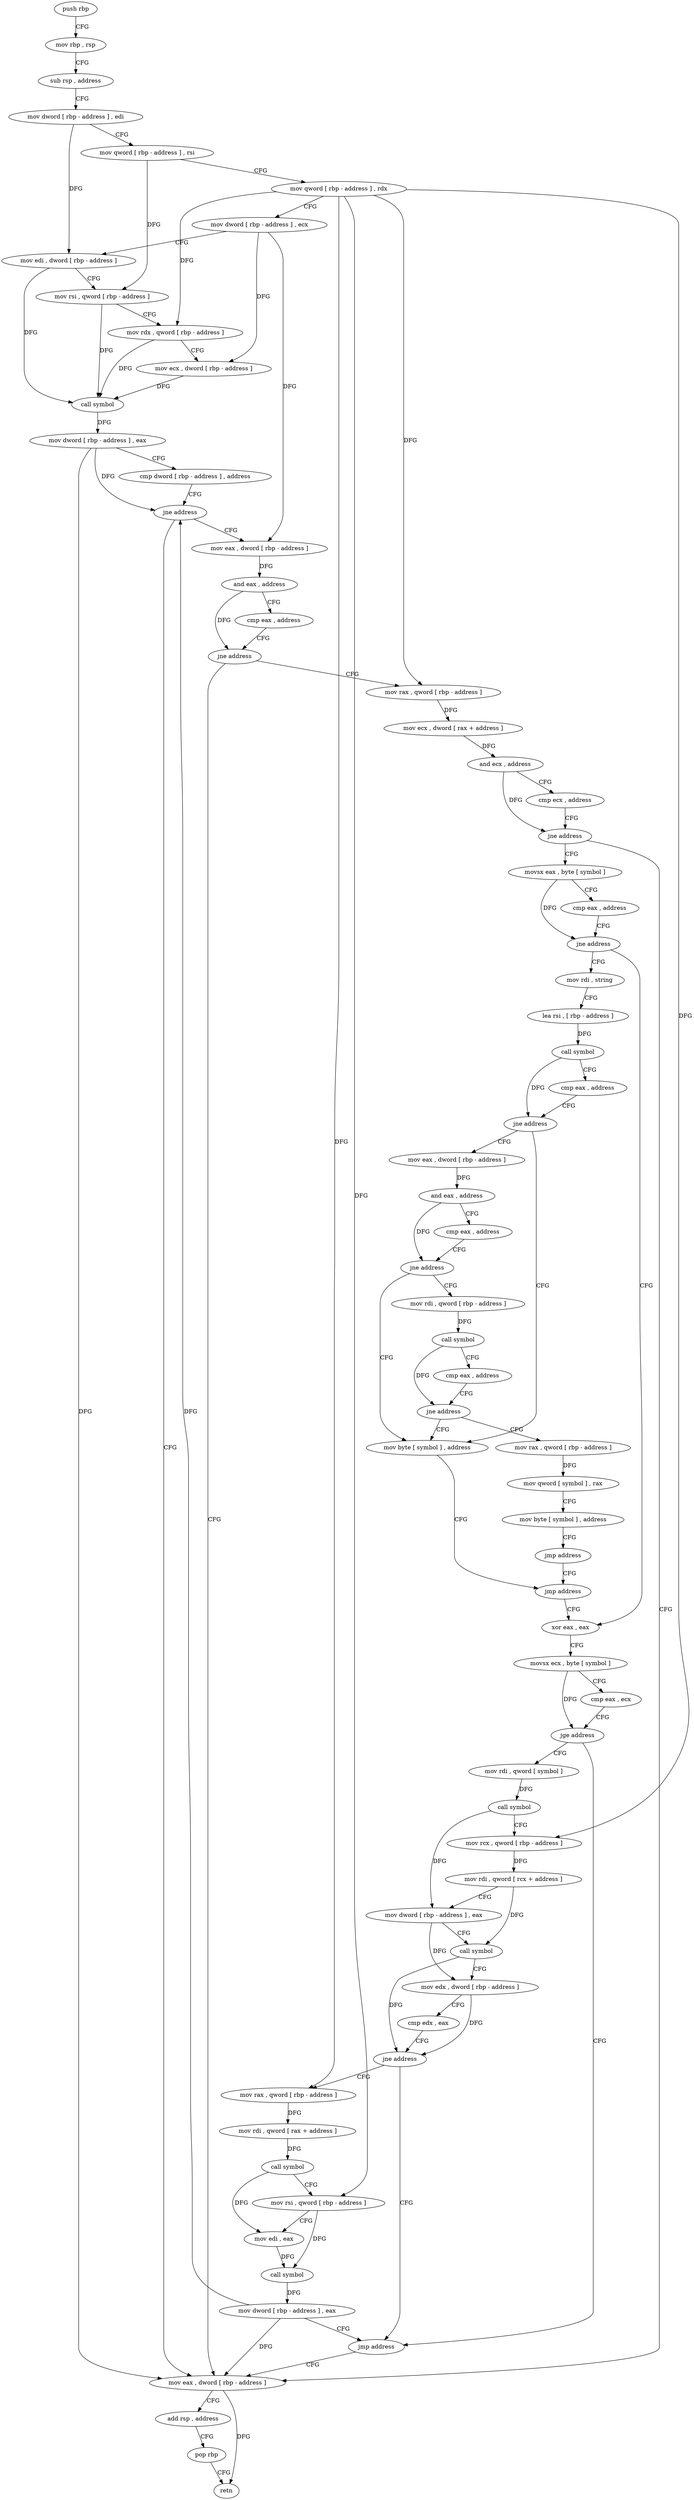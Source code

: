 digraph "func" {
"4228560" [label = "push rbp" ]
"4228561" [label = "mov rbp , rsp" ]
"4228564" [label = "sub rsp , address" ]
"4228571" [label = "mov dword [ rbp - address ] , edi" ]
"4228574" [label = "mov qword [ rbp - address ] , rsi" ]
"4228578" [label = "mov qword [ rbp - address ] , rdx" ]
"4228582" [label = "mov dword [ rbp - address ] , ecx" ]
"4228585" [label = "mov edi , dword [ rbp - address ]" ]
"4228588" [label = "mov rsi , qword [ rbp - address ]" ]
"4228592" [label = "mov rdx , qword [ rbp - address ]" ]
"4228596" [label = "mov ecx , dword [ rbp - address ]" ]
"4228599" [label = "call symbol" ]
"4228604" [label = "mov dword [ rbp - address ] , eax" ]
"4228607" [label = "cmp dword [ rbp - address ] , address" ]
"4228611" [label = "jne address" ]
"4228887" [label = "mov eax , dword [ rbp - address ]" ]
"4228617" [label = "mov eax , dword [ rbp - address ]" ]
"4228890" [label = "add rsp , address" ]
"4228897" [label = "pop rbp" ]
"4228898" [label = "retn" ]
"4228620" [label = "and eax , address" ]
"4228625" [label = "cmp eax , address" ]
"4228628" [label = "jne address" ]
"4228634" [label = "mov rax , qword [ rbp - address ]" ]
"4228638" [label = "mov ecx , dword [ rax + address ]" ]
"4228641" [label = "and ecx , address" ]
"4228647" [label = "cmp ecx , address" ]
"4228653" [label = "jne address" ]
"4228659" [label = "movsx eax , byte [ symbol ]" ]
"4228667" [label = "cmp eax , address" ]
"4228670" [label = "jne address" ]
"4228791" [label = "xor eax , eax" ]
"4228676" [label = "mov rdi , string" ]
"4228793" [label = "movsx ecx , byte [ symbol ]" ]
"4228801" [label = "cmp eax , ecx" ]
"4228803" [label = "jge address" ]
"4228882" [label = "jmp address" ]
"4228809" [label = "mov rdi , qword [ symbol ]" ]
"4228686" [label = "lea rsi , [ rbp - address ]" ]
"4228693" [label = "call symbol" ]
"4228698" [label = "cmp eax , address" ]
"4228701" [label = "jne address" ]
"4228778" [label = "mov byte [ symbol ] , address" ]
"4228707" [label = "mov eax , dword [ rbp - address ]" ]
"4228817" [label = "call symbol" ]
"4228822" [label = "mov rcx , qword [ rbp - address ]" ]
"4228826" [label = "mov rdi , qword [ rcx + address ]" ]
"4228830" [label = "mov dword [ rbp - address ] , eax" ]
"4228836" [label = "call symbol" ]
"4228841" [label = "mov edx , dword [ rbp - address ]" ]
"4228847" [label = "cmp edx , eax" ]
"4228849" [label = "jne address" ]
"4228855" [label = "mov rax , qword [ rbp - address ]" ]
"4228786" [label = "jmp address" ]
"4228713" [label = "and eax , address" ]
"4228718" [label = "cmp eax , address" ]
"4228723" [label = "jne address" ]
"4228729" [label = "mov rdi , qword [ rbp - address ]" ]
"4228859" [label = "mov rdi , qword [ rax + address ]" ]
"4228863" [label = "call symbol" ]
"4228868" [label = "mov rsi , qword [ rbp - address ]" ]
"4228872" [label = "mov edi , eax" ]
"4228874" [label = "call symbol" ]
"4228879" [label = "mov dword [ rbp - address ] , eax" ]
"4228736" [label = "call symbol" ]
"4228741" [label = "cmp eax , address" ]
"4228744" [label = "jne address" ]
"4228750" [label = "mov rax , qword [ rbp - address ]" ]
"4228757" [label = "mov qword [ symbol ] , rax" ]
"4228765" [label = "mov byte [ symbol ] , address" ]
"4228773" [label = "jmp address" ]
"4228560" -> "4228561" [ label = "CFG" ]
"4228561" -> "4228564" [ label = "CFG" ]
"4228564" -> "4228571" [ label = "CFG" ]
"4228571" -> "4228574" [ label = "CFG" ]
"4228571" -> "4228585" [ label = "DFG" ]
"4228574" -> "4228578" [ label = "CFG" ]
"4228574" -> "4228588" [ label = "DFG" ]
"4228578" -> "4228582" [ label = "CFG" ]
"4228578" -> "4228592" [ label = "DFG" ]
"4228578" -> "4228634" [ label = "DFG" ]
"4228578" -> "4228822" [ label = "DFG" ]
"4228578" -> "4228855" [ label = "DFG" ]
"4228578" -> "4228868" [ label = "DFG" ]
"4228582" -> "4228585" [ label = "CFG" ]
"4228582" -> "4228596" [ label = "DFG" ]
"4228582" -> "4228617" [ label = "DFG" ]
"4228585" -> "4228588" [ label = "CFG" ]
"4228585" -> "4228599" [ label = "DFG" ]
"4228588" -> "4228592" [ label = "CFG" ]
"4228588" -> "4228599" [ label = "DFG" ]
"4228592" -> "4228596" [ label = "CFG" ]
"4228592" -> "4228599" [ label = "DFG" ]
"4228596" -> "4228599" [ label = "DFG" ]
"4228599" -> "4228604" [ label = "DFG" ]
"4228604" -> "4228607" [ label = "CFG" ]
"4228604" -> "4228611" [ label = "DFG" ]
"4228604" -> "4228887" [ label = "DFG" ]
"4228607" -> "4228611" [ label = "CFG" ]
"4228611" -> "4228887" [ label = "CFG" ]
"4228611" -> "4228617" [ label = "CFG" ]
"4228887" -> "4228890" [ label = "CFG" ]
"4228887" -> "4228898" [ label = "DFG" ]
"4228617" -> "4228620" [ label = "DFG" ]
"4228890" -> "4228897" [ label = "CFG" ]
"4228897" -> "4228898" [ label = "CFG" ]
"4228620" -> "4228625" [ label = "CFG" ]
"4228620" -> "4228628" [ label = "DFG" ]
"4228625" -> "4228628" [ label = "CFG" ]
"4228628" -> "4228887" [ label = "CFG" ]
"4228628" -> "4228634" [ label = "CFG" ]
"4228634" -> "4228638" [ label = "DFG" ]
"4228638" -> "4228641" [ label = "DFG" ]
"4228641" -> "4228647" [ label = "CFG" ]
"4228641" -> "4228653" [ label = "DFG" ]
"4228647" -> "4228653" [ label = "CFG" ]
"4228653" -> "4228887" [ label = "CFG" ]
"4228653" -> "4228659" [ label = "CFG" ]
"4228659" -> "4228667" [ label = "CFG" ]
"4228659" -> "4228670" [ label = "DFG" ]
"4228667" -> "4228670" [ label = "CFG" ]
"4228670" -> "4228791" [ label = "CFG" ]
"4228670" -> "4228676" [ label = "CFG" ]
"4228791" -> "4228793" [ label = "CFG" ]
"4228676" -> "4228686" [ label = "CFG" ]
"4228793" -> "4228801" [ label = "CFG" ]
"4228793" -> "4228803" [ label = "DFG" ]
"4228801" -> "4228803" [ label = "CFG" ]
"4228803" -> "4228882" [ label = "CFG" ]
"4228803" -> "4228809" [ label = "CFG" ]
"4228882" -> "4228887" [ label = "CFG" ]
"4228809" -> "4228817" [ label = "DFG" ]
"4228686" -> "4228693" [ label = "DFG" ]
"4228693" -> "4228698" [ label = "CFG" ]
"4228693" -> "4228701" [ label = "DFG" ]
"4228698" -> "4228701" [ label = "CFG" ]
"4228701" -> "4228778" [ label = "CFG" ]
"4228701" -> "4228707" [ label = "CFG" ]
"4228778" -> "4228786" [ label = "CFG" ]
"4228707" -> "4228713" [ label = "DFG" ]
"4228817" -> "4228822" [ label = "CFG" ]
"4228817" -> "4228830" [ label = "DFG" ]
"4228822" -> "4228826" [ label = "DFG" ]
"4228826" -> "4228830" [ label = "CFG" ]
"4228826" -> "4228836" [ label = "DFG" ]
"4228830" -> "4228836" [ label = "CFG" ]
"4228830" -> "4228841" [ label = "DFG" ]
"4228836" -> "4228841" [ label = "CFG" ]
"4228836" -> "4228849" [ label = "DFG" ]
"4228841" -> "4228847" [ label = "CFG" ]
"4228841" -> "4228849" [ label = "DFG" ]
"4228847" -> "4228849" [ label = "CFG" ]
"4228849" -> "4228882" [ label = "CFG" ]
"4228849" -> "4228855" [ label = "CFG" ]
"4228855" -> "4228859" [ label = "DFG" ]
"4228786" -> "4228791" [ label = "CFG" ]
"4228713" -> "4228718" [ label = "CFG" ]
"4228713" -> "4228723" [ label = "DFG" ]
"4228718" -> "4228723" [ label = "CFG" ]
"4228723" -> "4228778" [ label = "CFG" ]
"4228723" -> "4228729" [ label = "CFG" ]
"4228729" -> "4228736" [ label = "DFG" ]
"4228859" -> "4228863" [ label = "DFG" ]
"4228863" -> "4228868" [ label = "CFG" ]
"4228863" -> "4228872" [ label = "DFG" ]
"4228868" -> "4228872" [ label = "CFG" ]
"4228868" -> "4228874" [ label = "DFG" ]
"4228872" -> "4228874" [ label = "DFG" ]
"4228874" -> "4228879" [ label = "DFG" ]
"4228879" -> "4228882" [ label = "CFG" ]
"4228879" -> "4228611" [ label = "DFG" ]
"4228879" -> "4228887" [ label = "DFG" ]
"4228736" -> "4228741" [ label = "CFG" ]
"4228736" -> "4228744" [ label = "DFG" ]
"4228741" -> "4228744" [ label = "CFG" ]
"4228744" -> "4228778" [ label = "CFG" ]
"4228744" -> "4228750" [ label = "CFG" ]
"4228750" -> "4228757" [ label = "DFG" ]
"4228757" -> "4228765" [ label = "CFG" ]
"4228765" -> "4228773" [ label = "CFG" ]
"4228773" -> "4228786" [ label = "CFG" ]
}
